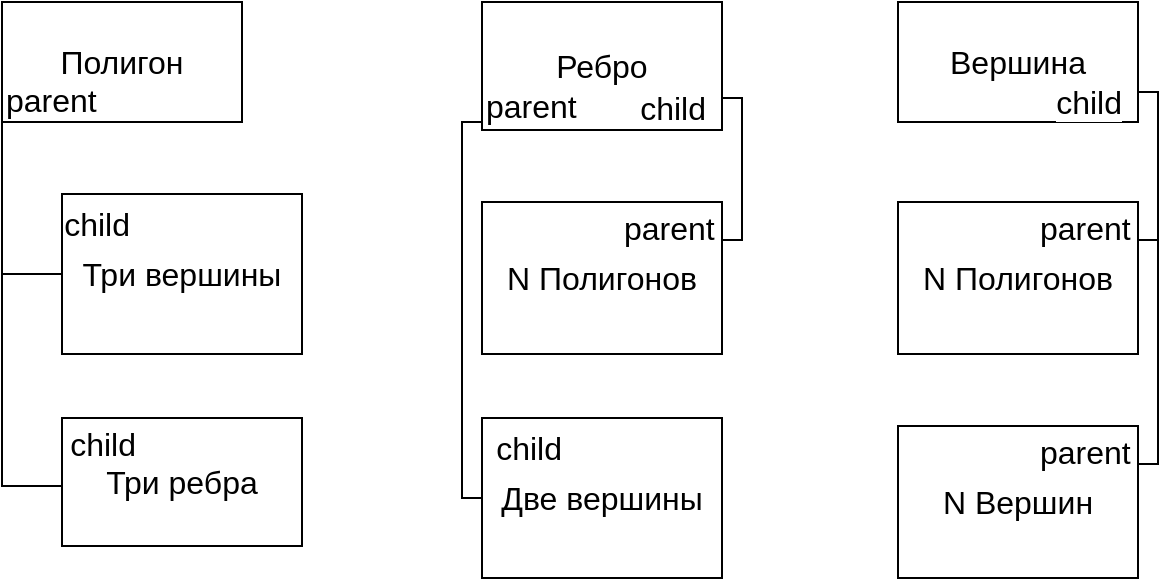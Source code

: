 <mxfile version="20.3.0" type="device"><diagram id="WqduUM1veKkVY_1ERWUt" name="Страница 1"><mxGraphModel dx="1108" dy="867" grid="1" gridSize="16" guides="1" tooltips="1" connect="1" arrows="1" fold="1" page="1" pageScale="1" pageWidth="827" pageHeight="1169" math="0" shadow="0"><root><mxCell id="0"/><mxCell id="1" parent="0"/><mxCell id="xoYJqRR_-GOS8KmIzy_x-1" value="&lt;font style=&quot;font-size: 16px;&quot;&gt;Полигон&lt;/font&gt;" style="rounded=0;whiteSpace=wrap;html=1;" vertex="1" parent="1"><mxGeometry x="16" y="16" width="120" height="60" as="geometry"/></mxCell><mxCell id="xoYJqRR_-GOS8KmIzy_x-5" value="&lt;font style=&quot;font-size: 16px;&quot;&gt;Три ребра&lt;/font&gt;" style="rounded=0;whiteSpace=wrap;html=1;" vertex="1" parent="1"><mxGeometry x="46" y="224" width="120" height="64" as="geometry"/></mxCell><mxCell id="xoYJqRR_-GOS8KmIzy_x-11" value="&lt;font style=&quot;font-size: 16px;&quot;&gt;Три вершины&lt;/font&gt;" style="rounded=0;whiteSpace=wrap;html=1;" vertex="1" parent="1"><mxGeometry x="46" y="112" width="120" height="80" as="geometry"/></mxCell><mxCell id="xoYJqRR_-GOS8KmIzy_x-12" value="" style="endArrow=none;html=1;edgeStyle=orthogonalEdgeStyle;rounded=0;exitX=0;exitY=1;exitDx=0;exitDy=0;entryX=0;entryY=0.5;entryDx=0;entryDy=0;" edge="1" parent="1" source="xoYJqRR_-GOS8KmIzy_x-1" target="xoYJqRR_-GOS8KmIzy_x-11"><mxGeometry relative="1" as="geometry"><mxPoint x="-34" y="160" as="sourcePoint"/><mxPoint x="126" y="160" as="targetPoint"/></mxGeometry></mxCell><mxCell id="xoYJqRR_-GOS8KmIzy_x-13" value="parent" style="edgeLabel;resizable=0;html=1;align=left;verticalAlign=bottom;fontSize=16;" connectable="0" vertex="1" parent="xoYJqRR_-GOS8KmIzy_x-12"><mxGeometry x="-1" relative="1" as="geometry"/></mxCell><mxCell id="xoYJqRR_-GOS8KmIzy_x-14" value="child" style="edgeLabel;resizable=0;html=1;align=right;verticalAlign=bottom;fontSize=16;" connectable="0" vertex="1" parent="xoYJqRR_-GOS8KmIzy_x-12"><mxGeometry x="1" relative="1" as="geometry"><mxPoint x="34" y="-14" as="offset"/></mxGeometry></mxCell><mxCell id="xoYJqRR_-GOS8KmIzy_x-16" value="" style="endArrow=none;html=1;edgeStyle=orthogonalEdgeStyle;rounded=0;exitX=0;exitY=1;exitDx=0;exitDy=0;entryX=0;entryY=0.5;entryDx=0;entryDy=0;" edge="1" parent="1"><mxGeometry relative="1" as="geometry"><mxPoint x="16" y="80" as="sourcePoint"/><mxPoint x="46" y="258" as="targetPoint"/><Array as="points"><mxPoint x="16" y="258"/></Array></mxGeometry></mxCell><mxCell id="xoYJqRR_-GOS8KmIzy_x-18" value="child" style="edgeLabel;resizable=0;html=1;align=right;verticalAlign=bottom;fontSize=16;" connectable="0" vertex="1" parent="xoYJqRR_-GOS8KmIzy_x-16"><mxGeometry relative="1" as="geometry"><mxPoint x="67" y="64" as="offset"/></mxGeometry></mxCell><mxCell id="xoYJqRR_-GOS8KmIzy_x-19" value="&lt;font style=&quot;font-size: 16px;&quot;&gt;Ребро&lt;/font&gt;" style="rounded=0;whiteSpace=wrap;html=1;" vertex="1" parent="1"><mxGeometry x="256" y="16" width="120" height="64" as="geometry"/></mxCell><mxCell id="xoYJqRR_-GOS8KmIzy_x-21" value="Две вершины" style="rounded=0;whiteSpace=wrap;html=1;fontSize=16;" vertex="1" parent="1"><mxGeometry x="256" y="224" width="120" height="80" as="geometry"/></mxCell><mxCell id="xoYJqRR_-GOS8KmIzy_x-22" value="N Полигонов" style="rounded=0;whiteSpace=wrap;html=1;fontSize=16;" vertex="1" parent="1"><mxGeometry x="256" y="116" width="120" height="76" as="geometry"/></mxCell><mxCell id="xoYJqRR_-GOS8KmIzy_x-23" value="" style="endArrow=none;html=1;edgeStyle=orthogonalEdgeStyle;rounded=0;fontSize=16;exitX=0;exitY=1;exitDx=0;exitDy=0;entryX=0;entryY=0.5;entryDx=0;entryDy=0;" edge="1" parent="1" source="xoYJqRR_-GOS8KmIzy_x-19" target="xoYJqRR_-GOS8KmIzy_x-21"><mxGeometry relative="1" as="geometry"><mxPoint x="208" y="224" as="sourcePoint"/><mxPoint x="368" y="224" as="targetPoint"/><Array as="points"><mxPoint x="246" y="76"/><mxPoint x="246" y="264"/></Array></mxGeometry></mxCell><mxCell id="xoYJqRR_-GOS8KmIzy_x-24" value="parent" style="edgeLabel;resizable=0;html=1;align=left;verticalAlign=bottom;fontSize=16;" connectable="0" vertex="1" parent="xoYJqRR_-GOS8KmIzy_x-23"><mxGeometry x="-1" relative="1" as="geometry"/></mxCell><mxCell id="xoYJqRR_-GOS8KmIzy_x-25" value="child" style="edgeLabel;resizable=0;html=1;align=right;verticalAlign=bottom;fontSize=16;" connectable="0" vertex="1" parent="xoYJqRR_-GOS8KmIzy_x-23"><mxGeometry x="1" relative="1" as="geometry"><mxPoint x="40" y="-14" as="offset"/></mxGeometry></mxCell><mxCell id="xoYJqRR_-GOS8KmIzy_x-26" value="" style="endArrow=none;html=1;edgeStyle=orthogonalEdgeStyle;rounded=0;fontSize=16;exitX=1;exitY=0.25;exitDx=0;exitDy=0;entryX=1;entryY=0.75;entryDx=0;entryDy=0;" edge="1" parent="1" source="xoYJqRR_-GOS8KmIzy_x-22" target="xoYJqRR_-GOS8KmIzy_x-19"><mxGeometry relative="1" as="geometry"><mxPoint x="392" y="131" as="sourcePoint"/><mxPoint x="384" y="224" as="targetPoint"/></mxGeometry></mxCell><mxCell id="xoYJqRR_-GOS8KmIzy_x-27" value="parent" style="edgeLabel;resizable=0;html=1;align=left;verticalAlign=bottom;fontSize=16;" connectable="0" vertex="1" parent="xoYJqRR_-GOS8KmIzy_x-26"><mxGeometry x="-1" relative="1" as="geometry"><mxPoint x="-51" y="5" as="offset"/></mxGeometry></mxCell><mxCell id="xoYJqRR_-GOS8KmIzy_x-28" value="child" style="edgeLabel;resizable=0;html=1;align=right;verticalAlign=bottom;fontSize=16;" connectable="0" vertex="1" parent="xoYJqRR_-GOS8KmIzy_x-26"><mxGeometry x="1" relative="1" as="geometry"><mxPoint x="-8" y="16" as="offset"/></mxGeometry></mxCell><mxCell id="xoYJqRR_-GOS8KmIzy_x-29" value="Вершина" style="rounded=0;whiteSpace=wrap;html=1;fontSize=16;" vertex="1" parent="1"><mxGeometry x="464" y="16" width="120" height="60" as="geometry"/></mxCell><mxCell id="xoYJqRR_-GOS8KmIzy_x-30" value="N Полигонов" style="rounded=0;whiteSpace=wrap;html=1;fontSize=16;" vertex="1" parent="1"><mxGeometry x="464" y="116" width="120" height="76" as="geometry"/></mxCell><mxCell id="xoYJqRR_-GOS8KmIzy_x-31" value="N Вершин" style="rounded=0;whiteSpace=wrap;html=1;fontSize=16;" vertex="1" parent="1"><mxGeometry x="464" y="228" width="120" height="76" as="geometry"/></mxCell><mxCell id="xoYJqRR_-GOS8KmIzy_x-32" value="" style="endArrow=none;html=1;edgeStyle=orthogonalEdgeStyle;rounded=0;fontSize=16;exitX=1;exitY=0.25;exitDx=0;exitDy=0;entryX=1;entryY=0.75;entryDx=0;entryDy=0;" edge="1" parent="1" source="xoYJqRR_-GOS8KmIzy_x-30" target="xoYJqRR_-GOS8KmIzy_x-29"><mxGeometry relative="1" as="geometry"><mxPoint x="392.0" y="151" as="sourcePoint"/><mxPoint x="640" y="80" as="targetPoint"/></mxGeometry></mxCell><mxCell id="xoYJqRR_-GOS8KmIzy_x-33" value="parent" style="edgeLabel;resizable=0;html=1;align=left;verticalAlign=bottom;fontSize=16;" connectable="0" vertex="1" parent="xoYJqRR_-GOS8KmIzy_x-32"><mxGeometry x="-1" relative="1" as="geometry"><mxPoint x="-51" y="5" as="offset"/></mxGeometry></mxCell><mxCell id="xoYJqRR_-GOS8KmIzy_x-34" value="child" style="edgeLabel;resizable=0;html=1;align=right;verticalAlign=bottom;fontSize=16;" connectable="0" vertex="1" parent="xoYJqRR_-GOS8KmIzy_x-32"><mxGeometry x="1" relative="1" as="geometry"><mxPoint x="-8" y="16" as="offset"/></mxGeometry></mxCell><mxCell id="xoYJqRR_-GOS8KmIzy_x-35" value="" style="endArrow=none;html=1;edgeStyle=orthogonalEdgeStyle;rounded=0;fontSize=16;exitX=1;exitY=0.25;exitDx=0;exitDy=0;entryX=1;entryY=0.75;entryDx=0;entryDy=0;" edge="1" parent="1" source="xoYJqRR_-GOS8KmIzy_x-31" target="xoYJqRR_-GOS8KmIzy_x-29"><mxGeometry relative="1" as="geometry"><mxPoint x="600" y="151" as="sourcePoint"/><mxPoint x="600" y="77" as="targetPoint"/></mxGeometry></mxCell><mxCell id="xoYJqRR_-GOS8KmIzy_x-36" value="parent" style="edgeLabel;resizable=0;html=1;align=left;verticalAlign=bottom;fontSize=16;" connectable="0" vertex="1" parent="xoYJqRR_-GOS8KmIzy_x-35"><mxGeometry x="-1" relative="1" as="geometry"><mxPoint x="-51" y="5" as="offset"/></mxGeometry></mxCell></root></mxGraphModel></diagram></mxfile>